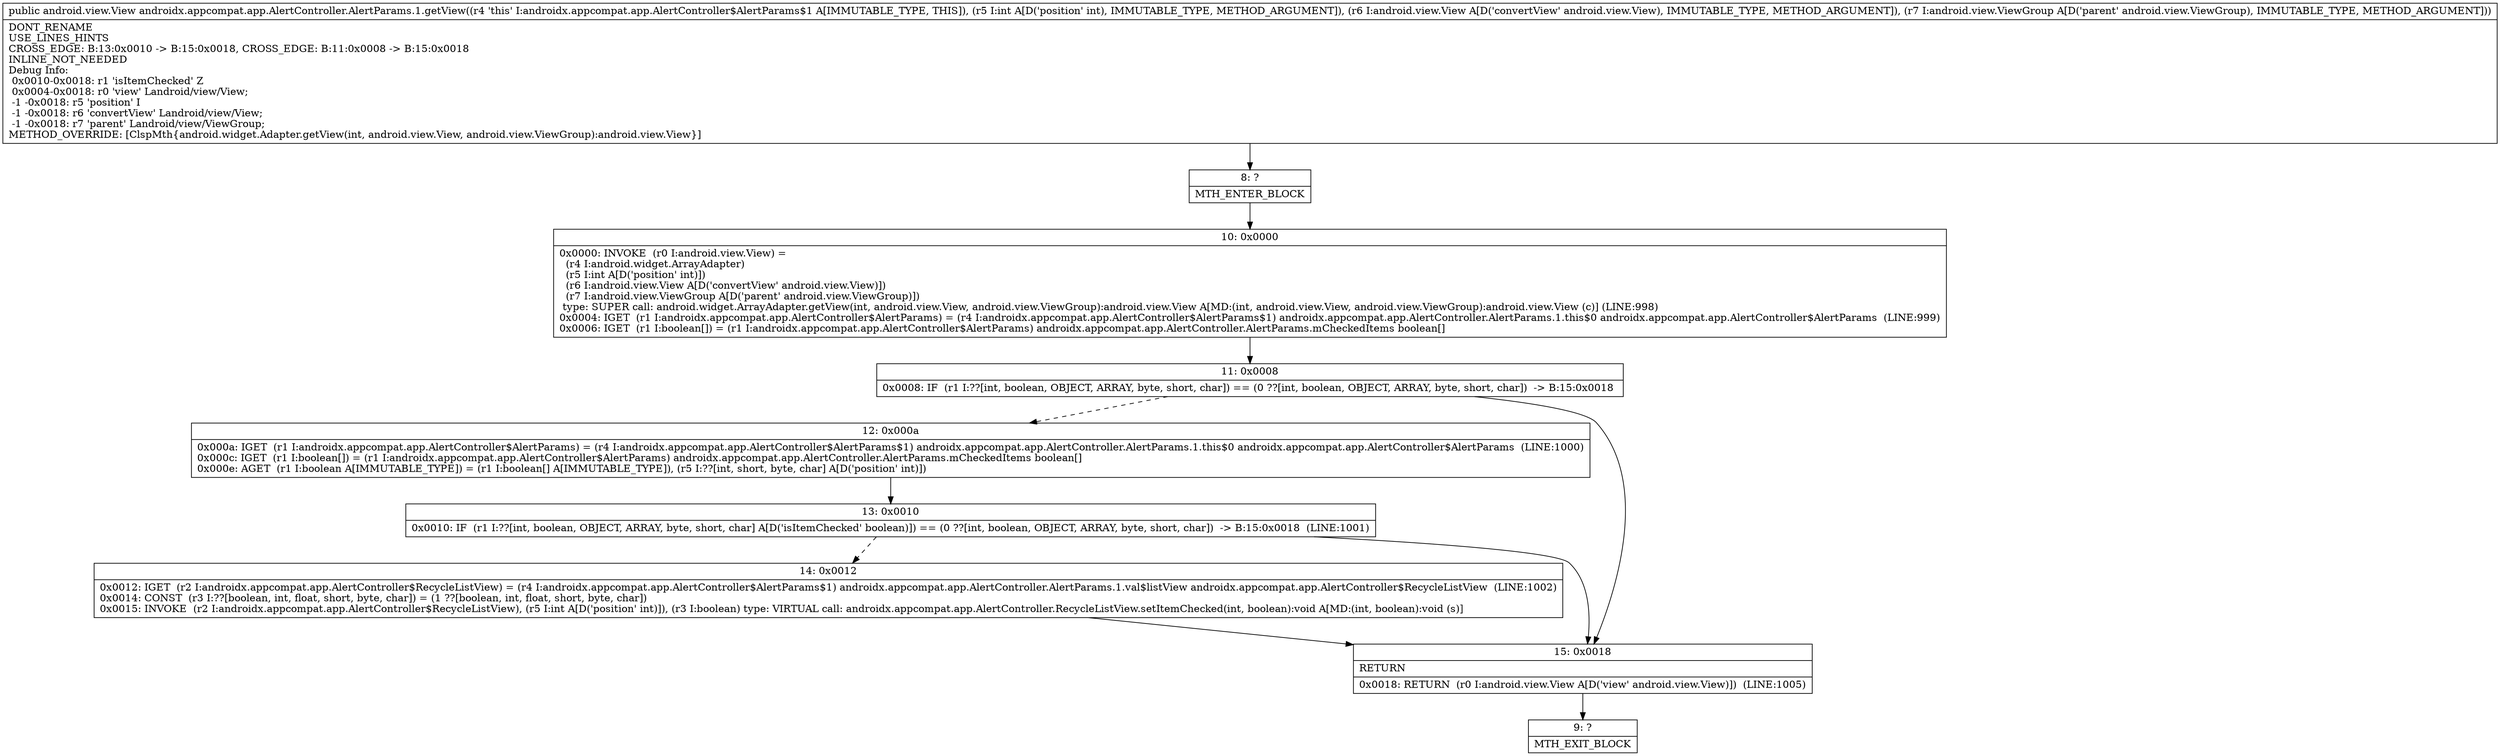 digraph "CFG forandroidx.appcompat.app.AlertController.AlertParams.1.getView(ILandroid\/view\/View;Landroid\/view\/ViewGroup;)Landroid\/view\/View;" {
Node_8 [shape=record,label="{8\:\ ?|MTH_ENTER_BLOCK\l}"];
Node_10 [shape=record,label="{10\:\ 0x0000|0x0000: INVOKE  (r0 I:android.view.View) = \l  (r4 I:android.widget.ArrayAdapter)\l  (r5 I:int A[D('position' int)])\l  (r6 I:android.view.View A[D('convertView' android.view.View)])\l  (r7 I:android.view.ViewGroup A[D('parent' android.view.ViewGroup)])\l type: SUPER call: android.widget.ArrayAdapter.getView(int, android.view.View, android.view.ViewGroup):android.view.View A[MD:(int, android.view.View, android.view.ViewGroup):android.view.View (c)] (LINE:998)\l0x0004: IGET  (r1 I:androidx.appcompat.app.AlertController$AlertParams) = (r4 I:androidx.appcompat.app.AlertController$AlertParams$1) androidx.appcompat.app.AlertController.AlertParams.1.this$0 androidx.appcompat.app.AlertController$AlertParams  (LINE:999)\l0x0006: IGET  (r1 I:boolean[]) = (r1 I:androidx.appcompat.app.AlertController$AlertParams) androidx.appcompat.app.AlertController.AlertParams.mCheckedItems boolean[] \l}"];
Node_11 [shape=record,label="{11\:\ 0x0008|0x0008: IF  (r1 I:??[int, boolean, OBJECT, ARRAY, byte, short, char]) == (0 ??[int, boolean, OBJECT, ARRAY, byte, short, char])  \-\> B:15:0x0018 \l}"];
Node_12 [shape=record,label="{12\:\ 0x000a|0x000a: IGET  (r1 I:androidx.appcompat.app.AlertController$AlertParams) = (r4 I:androidx.appcompat.app.AlertController$AlertParams$1) androidx.appcompat.app.AlertController.AlertParams.1.this$0 androidx.appcompat.app.AlertController$AlertParams  (LINE:1000)\l0x000c: IGET  (r1 I:boolean[]) = (r1 I:androidx.appcompat.app.AlertController$AlertParams) androidx.appcompat.app.AlertController.AlertParams.mCheckedItems boolean[] \l0x000e: AGET  (r1 I:boolean A[IMMUTABLE_TYPE]) = (r1 I:boolean[] A[IMMUTABLE_TYPE]), (r5 I:??[int, short, byte, char] A[D('position' int)]) \l}"];
Node_13 [shape=record,label="{13\:\ 0x0010|0x0010: IF  (r1 I:??[int, boolean, OBJECT, ARRAY, byte, short, char] A[D('isItemChecked' boolean)]) == (0 ??[int, boolean, OBJECT, ARRAY, byte, short, char])  \-\> B:15:0x0018  (LINE:1001)\l}"];
Node_14 [shape=record,label="{14\:\ 0x0012|0x0012: IGET  (r2 I:androidx.appcompat.app.AlertController$RecycleListView) = (r4 I:androidx.appcompat.app.AlertController$AlertParams$1) androidx.appcompat.app.AlertController.AlertParams.1.val$listView androidx.appcompat.app.AlertController$RecycleListView  (LINE:1002)\l0x0014: CONST  (r3 I:??[boolean, int, float, short, byte, char]) = (1 ??[boolean, int, float, short, byte, char]) \l0x0015: INVOKE  (r2 I:androidx.appcompat.app.AlertController$RecycleListView), (r5 I:int A[D('position' int)]), (r3 I:boolean) type: VIRTUAL call: androidx.appcompat.app.AlertController.RecycleListView.setItemChecked(int, boolean):void A[MD:(int, boolean):void (s)]\l}"];
Node_15 [shape=record,label="{15\:\ 0x0018|RETURN\l|0x0018: RETURN  (r0 I:android.view.View A[D('view' android.view.View)])  (LINE:1005)\l}"];
Node_9 [shape=record,label="{9\:\ ?|MTH_EXIT_BLOCK\l}"];
MethodNode[shape=record,label="{public android.view.View androidx.appcompat.app.AlertController.AlertParams.1.getView((r4 'this' I:androidx.appcompat.app.AlertController$AlertParams$1 A[IMMUTABLE_TYPE, THIS]), (r5 I:int A[D('position' int), IMMUTABLE_TYPE, METHOD_ARGUMENT]), (r6 I:android.view.View A[D('convertView' android.view.View), IMMUTABLE_TYPE, METHOD_ARGUMENT]), (r7 I:android.view.ViewGroup A[D('parent' android.view.ViewGroup), IMMUTABLE_TYPE, METHOD_ARGUMENT]))  | DONT_RENAME\lUSE_LINES_HINTS\lCROSS_EDGE: B:13:0x0010 \-\> B:15:0x0018, CROSS_EDGE: B:11:0x0008 \-\> B:15:0x0018\lINLINE_NOT_NEEDED\lDebug Info:\l  0x0010\-0x0018: r1 'isItemChecked' Z\l  0x0004\-0x0018: r0 'view' Landroid\/view\/View;\l  \-1 \-0x0018: r5 'position' I\l  \-1 \-0x0018: r6 'convertView' Landroid\/view\/View;\l  \-1 \-0x0018: r7 'parent' Landroid\/view\/ViewGroup;\lMETHOD_OVERRIDE: [ClspMth\{android.widget.Adapter.getView(int, android.view.View, android.view.ViewGroup):android.view.View\}]\l}"];
MethodNode -> Node_8;Node_8 -> Node_10;
Node_10 -> Node_11;
Node_11 -> Node_12[style=dashed];
Node_11 -> Node_15;
Node_12 -> Node_13;
Node_13 -> Node_14[style=dashed];
Node_13 -> Node_15;
Node_14 -> Node_15;
Node_15 -> Node_9;
}

